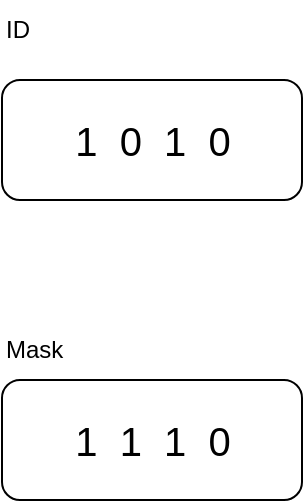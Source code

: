 <mxfile version="26.2.14">
  <diagram name="Page-1" id="lUKV5Gi8OBzJZMQJNrVT">
    <mxGraphModel dx="983" dy="495" grid="1" gridSize="10" guides="1" tooltips="1" connect="1" arrows="1" fold="1" page="1" pageScale="1" pageWidth="850" pageHeight="1100" math="0" shadow="0">
      <root>
        <mxCell id="0" />
        <mxCell id="1" parent="0" />
        <mxCell id="s_6cwHOYtAO5_ifKrdHE-1" value="" style="rounded=1;whiteSpace=wrap;html=1;" vertex="1" parent="1">
          <mxGeometry x="400" y="290" width="150" height="60" as="geometry" />
        </mxCell>
        <mxCell id="s_6cwHOYtAO5_ifKrdHE-2" value="1&amp;nbsp; 0&amp;nbsp; 1&amp;nbsp; 0" style="text;html=1;align=center;verticalAlign=middle;whiteSpace=wrap;rounded=0;fontSize=20;" vertex="1" parent="1">
          <mxGeometry x="417.5" y="305" width="115" height="30" as="geometry" />
        </mxCell>
        <mxCell id="s_6cwHOYtAO5_ifKrdHE-4" value="" style="rounded=1;whiteSpace=wrap;html=1;" vertex="1" parent="1">
          <mxGeometry x="400" y="440" width="150" height="60" as="geometry" />
        </mxCell>
        <mxCell id="s_6cwHOYtAO5_ifKrdHE-5" value="1&amp;nbsp; 1&amp;nbsp; 1&amp;nbsp; 0" style="text;html=1;align=center;verticalAlign=middle;whiteSpace=wrap;rounded=0;fontSize=20;" vertex="1" parent="1">
          <mxGeometry x="417.5" y="455" width="115" height="30" as="geometry" />
        </mxCell>
        <mxCell id="s_6cwHOYtAO5_ifKrdHE-6" value="ID" style="text;html=1;align=left;verticalAlign=middle;whiteSpace=wrap;rounded=0;" vertex="1" parent="1">
          <mxGeometry x="400" y="250" width="60" height="30" as="geometry" />
        </mxCell>
        <mxCell id="s_6cwHOYtAO5_ifKrdHE-7" value="Mask" style="text;html=1;align=left;verticalAlign=middle;whiteSpace=wrap;rounded=0;" vertex="1" parent="1">
          <mxGeometry x="400" y="410" width="60" height="30" as="geometry" />
        </mxCell>
      </root>
    </mxGraphModel>
  </diagram>
</mxfile>
